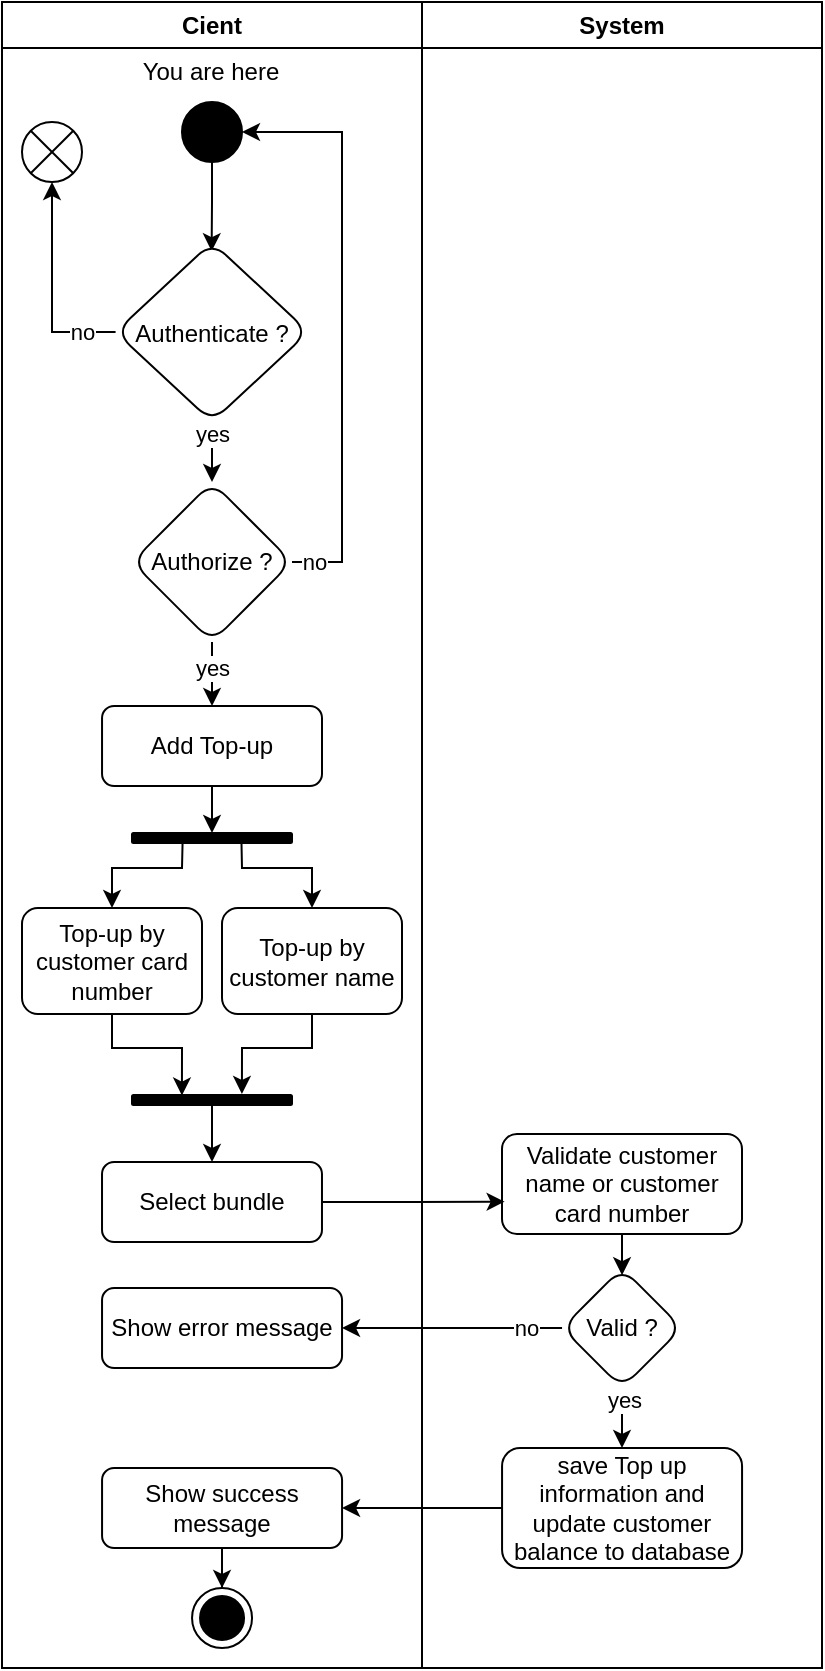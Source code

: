 <mxfile version="20.6.0" type="github" pages="3">
  <diagram id="u1040GB_vg0FGmKQEHFV" name="Page-1">
    <mxGraphModel dx="1021" dy="529" grid="1" gridSize="10" guides="1" tooltips="1" connect="1" arrows="1" fold="1" page="1" pageScale="1" pageWidth="850" pageHeight="1100" math="0" shadow="0">
      <root>
        <mxCell id="0" />
        <mxCell id="1" parent="0" />
        <mxCell id="L32mj8uIGyRKE1vUMHSN-1" value="System" style="swimlane;whiteSpace=wrap;html=1;startSize=23;" vertex="1" parent="1">
          <mxGeometry x="400" y="7" width="200" height="833" as="geometry" />
        </mxCell>
        <mxCell id="L32mj8uIGyRKE1vUMHSN-37" value="Validate customer name or customer card number" style="whiteSpace=wrap;html=1;rounded=1;" vertex="1" parent="L32mj8uIGyRKE1vUMHSN-1">
          <mxGeometry x="40" y="566" width="120" height="50" as="geometry" />
        </mxCell>
        <mxCell id="L32mj8uIGyRKE1vUMHSN-2" value="" style="endArrow=none;html=1;rounded=0;" edge="1" parent="1">
          <mxGeometry width="50" height="50" relative="1" as="geometry">
            <mxPoint x="400" y="387" as="sourcePoint" />
            <mxPoint x="400" y="57" as="targetPoint" />
          </mxGeometry>
        </mxCell>
        <mxCell id="L32mj8uIGyRKE1vUMHSN-3" style="edgeStyle=orthogonalEdgeStyle;rounded=0;orthogonalLoop=1;jettySize=auto;html=1;entryX=0.498;entryY=0.051;entryDx=0;entryDy=0;entryPerimeter=0;" edge="1" parent="1" source="L32mj8uIGyRKE1vUMHSN-4" target="L32mj8uIGyRKE1vUMHSN-9">
          <mxGeometry relative="1" as="geometry">
            <mxPoint x="295" y="122" as="targetPoint" />
          </mxGeometry>
        </mxCell>
        <mxCell id="L32mj8uIGyRKE1vUMHSN-4" value="" style="ellipse;fillColor=strokeColor;" vertex="1" parent="1">
          <mxGeometry x="280" y="57" width="30" height="30" as="geometry" />
        </mxCell>
        <mxCell id="L32mj8uIGyRKE1vUMHSN-5" style="edgeStyle=orthogonalEdgeStyle;rounded=0;orthogonalLoop=1;jettySize=auto;html=1;entryX=0.5;entryY=1;entryDx=0;entryDy=0;" edge="1" parent="1" source="L32mj8uIGyRKE1vUMHSN-9" target="L32mj8uIGyRKE1vUMHSN-10">
          <mxGeometry relative="1" as="geometry">
            <Array as="points">
              <mxPoint x="215" y="172" />
            </Array>
          </mxGeometry>
        </mxCell>
        <mxCell id="L32mj8uIGyRKE1vUMHSN-6" value="no" style="edgeLabel;html=1;align=center;verticalAlign=middle;resizable=0;points=[];" vertex="1" connectable="0" parent="L32mj8uIGyRKE1vUMHSN-5">
          <mxGeometry x="-0.583" y="-1" relative="1" as="geometry">
            <mxPoint x="5" y="1" as="offset" />
          </mxGeometry>
        </mxCell>
        <mxCell id="L32mj8uIGyRKE1vUMHSN-7" style="edgeStyle=orthogonalEdgeStyle;rounded=0;orthogonalLoop=1;jettySize=auto;html=1;" edge="1" parent="1" source="L32mj8uIGyRKE1vUMHSN-9" target="L32mj8uIGyRKE1vUMHSN-15">
          <mxGeometry relative="1" as="geometry" />
        </mxCell>
        <mxCell id="L32mj8uIGyRKE1vUMHSN-8" value="yes" style="edgeLabel;html=1;align=center;verticalAlign=middle;resizable=0;points=[];" vertex="1" connectable="0" parent="L32mj8uIGyRKE1vUMHSN-7">
          <mxGeometry x="-0.768" relative="1" as="geometry">
            <mxPoint as="offset" />
          </mxGeometry>
        </mxCell>
        <mxCell id="L32mj8uIGyRKE1vUMHSN-9" value="Authenticate ?" style="rhombus;rounded=1;" vertex="1" parent="1">
          <mxGeometry x="246.79" y="127" width="96.43" height="90" as="geometry" />
        </mxCell>
        <mxCell id="L32mj8uIGyRKE1vUMHSN-10" value="" style="shape=sumEllipse;perimeter=ellipsePerimeter;whiteSpace=wrap;html=1;backgroundOutline=1;" vertex="1" parent="1">
          <mxGeometry x="200" y="67" width="30" height="30" as="geometry" />
        </mxCell>
        <mxCell id="L32mj8uIGyRKE1vUMHSN-11" style="edgeStyle=orthogonalEdgeStyle;rounded=0;orthogonalLoop=1;jettySize=auto;html=1;entryX=1;entryY=0.5;entryDx=0;entryDy=0;" edge="1" parent="1" source="L32mj8uIGyRKE1vUMHSN-15" target="L32mj8uIGyRKE1vUMHSN-4">
          <mxGeometry relative="1" as="geometry">
            <Array as="points">
              <mxPoint x="360" y="287" />
              <mxPoint x="360" y="72" />
            </Array>
          </mxGeometry>
        </mxCell>
        <mxCell id="L32mj8uIGyRKE1vUMHSN-12" value="no" style="edgeLabel;html=1;align=center;verticalAlign=middle;resizable=0;points=[];" vertex="1" connectable="0" parent="L32mj8uIGyRKE1vUMHSN-11">
          <mxGeometry x="-0.959" y="2" relative="1" as="geometry">
            <mxPoint x="5" y="2" as="offset" />
          </mxGeometry>
        </mxCell>
        <mxCell id="L32mj8uIGyRKE1vUMHSN-13" style="edgeStyle=orthogonalEdgeStyle;rounded=0;orthogonalLoop=1;jettySize=auto;html=1;entryX=0.5;entryY=0;entryDx=0;entryDy=0;" edge="1" parent="1" source="L32mj8uIGyRKE1vUMHSN-15" target="L32mj8uIGyRKE1vUMHSN-18">
          <mxGeometry relative="1" as="geometry">
            <Array as="points">
              <mxPoint x="295" y="337" />
              <mxPoint x="295" y="337" />
            </Array>
          </mxGeometry>
        </mxCell>
        <mxCell id="L32mj8uIGyRKE1vUMHSN-14" value="yes" style="edgeLabel;html=1;align=center;verticalAlign=middle;resizable=0;points=[];" vertex="1" connectable="0" parent="L32mj8uIGyRKE1vUMHSN-13">
          <mxGeometry x="-0.212" relative="1" as="geometry">
            <mxPoint as="offset" />
          </mxGeometry>
        </mxCell>
        <mxCell id="L32mj8uIGyRKE1vUMHSN-15" value="Authorize ?" style="rhombus;whiteSpace=wrap;html=1;rounded=1;shadow=0;" vertex="1" parent="1">
          <mxGeometry x="255" y="247" width="80" height="80" as="geometry" />
        </mxCell>
        <mxCell id="L32mj8uIGyRKE1vUMHSN-16" value="You are here" style="text;html=1;strokeColor=none;fillColor=none;align=center;verticalAlign=middle;whiteSpace=wrap;rounded=0;" vertex="1" parent="1">
          <mxGeometry x="238.4" y="27" width="113.21" height="30" as="geometry" />
        </mxCell>
        <mxCell id="L32mj8uIGyRKE1vUMHSN-17" value="" style="edgeStyle=orthogonalEdgeStyle;rounded=0;orthogonalLoop=1;jettySize=auto;html=1;" edge="1" parent="1" source="L32mj8uIGyRKE1vUMHSN-18" target="L32mj8uIGyRKE1vUMHSN-35">
          <mxGeometry relative="1" as="geometry">
            <mxPoint x="294.97" y="417" as="targetPoint" />
          </mxGeometry>
        </mxCell>
        <mxCell id="L32mj8uIGyRKE1vUMHSN-18" value="Add Top-up" style="rounded=1;whiteSpace=wrap;html=1;" vertex="1" parent="1">
          <mxGeometry x="240.02" y="359" width="109.98" height="40" as="geometry" />
        </mxCell>
        <mxCell id="L32mj8uIGyRKE1vUMHSN-33" value="Cient" style="swimlane;whiteSpace=wrap;html=1;startSize=23;" vertex="1" parent="1">
          <mxGeometry x="190" y="7" width="210" height="833" as="geometry" />
        </mxCell>
        <mxCell id="L32mj8uIGyRKE1vUMHSN-35" value="" style="html=1;points=[];perimeter=orthogonalPerimeter;fillColor=strokeColor;rounded=1;shadow=0;rotation=90;" vertex="1" parent="L32mj8uIGyRKE1vUMHSN-33">
          <mxGeometry x="102.5" y="378" width="5" height="80" as="geometry" />
        </mxCell>
        <mxCell id="L32mj8uIGyRKE1vUMHSN-45" value="Top-up by customer name" style="whiteSpace=wrap;html=1;rounded=1;" vertex="1" parent="L32mj8uIGyRKE1vUMHSN-33">
          <mxGeometry x="110" y="453" width="90" height="53" as="geometry" />
        </mxCell>
        <mxCell id="L32mj8uIGyRKE1vUMHSN-47" value="Top-up by customer card number" style="whiteSpace=wrap;html=1;rounded=1;" vertex="1" parent="L32mj8uIGyRKE1vUMHSN-33">
          <mxGeometry x="10" y="453" width="90" height="53" as="geometry" />
        </mxCell>
        <mxCell id="L32mj8uIGyRKE1vUMHSN-54" style="edgeStyle=orthogonalEdgeStyle;rounded=0;sketch=0;orthogonalLoop=1;jettySize=auto;html=1;entryX=0.5;entryY=0;entryDx=0;entryDy=0;" edge="1" parent="L32mj8uIGyRKE1vUMHSN-33" source="L32mj8uIGyRKE1vUMHSN-48" target="L32mj8uIGyRKE1vUMHSN-53">
          <mxGeometry relative="1" as="geometry" />
        </mxCell>
        <mxCell id="L32mj8uIGyRKE1vUMHSN-48" value="" style="html=1;points=[];perimeter=orthogonalPerimeter;fillColor=strokeColor;rounded=1;shadow=0;rotation=90;" vertex="1" parent="L32mj8uIGyRKE1vUMHSN-33">
          <mxGeometry x="102.5" y="509" width="5" height="80" as="geometry" />
        </mxCell>
        <mxCell id="L32mj8uIGyRKE1vUMHSN-49" value="" style="endArrow=classic;html=1;rounded=0;entryX=0.5;entryY=0;entryDx=0;entryDy=0;exitX=1.023;exitY=0.684;exitDx=0;exitDy=0;exitPerimeter=0;" edge="1" parent="L32mj8uIGyRKE1vUMHSN-33" source="L32mj8uIGyRKE1vUMHSN-35" target="L32mj8uIGyRKE1vUMHSN-47">
          <mxGeometry width="50" height="50" relative="1" as="geometry">
            <mxPoint x="100" y="483" as="sourcePoint" />
            <mxPoint x="150" y="433" as="targetPoint" />
            <Array as="points">
              <mxPoint x="90" y="433" />
              <mxPoint x="55" y="433" />
            </Array>
          </mxGeometry>
        </mxCell>
        <mxCell id="L32mj8uIGyRKE1vUMHSN-50" value="" style="endArrow=classic;html=1;rounded=0;sketch=0;entryX=0.5;entryY=0;entryDx=0;entryDy=0;exitX=0.742;exitY=0.316;exitDx=0;exitDy=0;exitPerimeter=0;" edge="1" parent="L32mj8uIGyRKE1vUMHSN-33" source="L32mj8uIGyRKE1vUMHSN-35" target="L32mj8uIGyRKE1vUMHSN-45">
          <mxGeometry width="50" height="50" relative="1" as="geometry">
            <mxPoint x="100" y="483" as="sourcePoint" />
            <mxPoint x="150" y="433" as="targetPoint" />
            <Array as="points">
              <mxPoint x="120" y="433" />
              <mxPoint x="155" y="433" />
            </Array>
          </mxGeometry>
        </mxCell>
        <mxCell id="L32mj8uIGyRKE1vUMHSN-51" value="" style="endArrow=classic;html=1;rounded=0;sketch=0;entryX=0.052;entryY=0.688;entryDx=0;entryDy=0;entryPerimeter=0;exitX=0.5;exitY=1;exitDx=0;exitDy=0;" edge="1" parent="L32mj8uIGyRKE1vUMHSN-33" source="L32mj8uIGyRKE1vUMHSN-47" target="L32mj8uIGyRKE1vUMHSN-48">
          <mxGeometry width="50" height="50" relative="1" as="geometry">
            <mxPoint x="10" y="533" as="sourcePoint" />
            <mxPoint x="60" y="483" as="targetPoint" />
            <Array as="points">
              <mxPoint x="55" y="523" />
              <mxPoint x="90" y="523" />
            </Array>
          </mxGeometry>
        </mxCell>
        <mxCell id="L32mj8uIGyRKE1vUMHSN-52" value="" style="endArrow=classic;html=1;rounded=0;sketch=0;exitX=0.5;exitY=1;exitDx=0;exitDy=0;entryX=-0.106;entryY=0.313;entryDx=0;entryDy=0;entryPerimeter=0;" edge="1" parent="L32mj8uIGyRKE1vUMHSN-33" source="L32mj8uIGyRKE1vUMHSN-45" target="L32mj8uIGyRKE1vUMHSN-48">
          <mxGeometry width="50" height="50" relative="1" as="geometry">
            <mxPoint x="255" y="523" as="sourcePoint" />
            <mxPoint x="120" y="543" as="targetPoint" />
            <Array as="points">
              <mxPoint x="155" y="523" />
              <mxPoint x="120" y="523" />
            </Array>
          </mxGeometry>
        </mxCell>
        <mxCell id="L32mj8uIGyRKE1vUMHSN-53" value="Select bundle" style="rounded=1;whiteSpace=wrap;html=1;" vertex="1" parent="L32mj8uIGyRKE1vUMHSN-33">
          <mxGeometry x="50.01" y="580" width="109.98" height="40" as="geometry" />
        </mxCell>
        <mxCell id="L32mj8uIGyRKE1vUMHSN-55" style="edgeStyle=orthogonalEdgeStyle;rounded=0;sketch=0;orthogonalLoop=1;jettySize=auto;html=1;entryX=0.011;entryY=0.677;entryDx=0;entryDy=0;entryPerimeter=0;" edge="1" parent="1" source="L32mj8uIGyRKE1vUMHSN-53" target="L32mj8uIGyRKE1vUMHSN-37">
          <mxGeometry relative="1" as="geometry" />
        </mxCell>
        <mxCell id="L32mj8uIGyRKE1vUMHSN-56" value="" style="edgeStyle=orthogonalEdgeStyle;rounded=0;orthogonalLoop=1;jettySize=auto;html=1;" edge="1" parent="1" source="L32mj8uIGyRKE1vUMHSN-59" target="L32mj8uIGyRKE1vUMHSN-60">
          <mxGeometry relative="1" as="geometry" />
        </mxCell>
        <mxCell id="L32mj8uIGyRKE1vUMHSN-57" value="no" style="edgeLabel;html=1;align=center;verticalAlign=middle;resizable=0;points=[];" vertex="1" connectable="0" parent="L32mj8uIGyRKE1vUMHSN-56">
          <mxGeometry x="-0.675" relative="1" as="geometry">
            <mxPoint as="offset" />
          </mxGeometry>
        </mxCell>
        <mxCell id="L32mj8uIGyRKE1vUMHSN-58" value="" style="edgeStyle=orthogonalEdgeStyle;rounded=0;orthogonalLoop=1;jettySize=auto;html=1;" edge="1" parent="1" source="L32mj8uIGyRKE1vUMHSN-59" target="L32mj8uIGyRKE1vUMHSN-62">
          <mxGeometry relative="1" as="geometry" />
        </mxCell>
        <mxCell id="L32mj8uIGyRKE1vUMHSN-69" value="yes" style="edgeLabel;html=1;align=center;verticalAlign=middle;resizable=0;points=[];" vertex="1" connectable="0" parent="L32mj8uIGyRKE1vUMHSN-58">
          <mxGeometry x="-0.765" y="1" relative="1" as="geometry">
            <mxPoint as="offset" />
          </mxGeometry>
        </mxCell>
        <mxCell id="L32mj8uIGyRKE1vUMHSN-59" value="Valid ?" style="rhombus;whiteSpace=wrap;html=1;rounded=1;" vertex="1" parent="1">
          <mxGeometry x="470.03" y="640" width="60" height="60" as="geometry" />
        </mxCell>
        <mxCell id="L32mj8uIGyRKE1vUMHSN-60" value="Show error message" style="whiteSpace=wrap;html=1;rounded=1;" vertex="1" parent="1">
          <mxGeometry x="240.02" y="650" width="120" height="40" as="geometry" />
        </mxCell>
        <mxCell id="L32mj8uIGyRKE1vUMHSN-61" value="" style="edgeStyle=orthogonalEdgeStyle;rounded=0;orthogonalLoop=1;jettySize=auto;html=1;" edge="1" parent="1" source="L32mj8uIGyRKE1vUMHSN-62" target="L32mj8uIGyRKE1vUMHSN-64">
          <mxGeometry relative="1" as="geometry" />
        </mxCell>
        <mxCell id="L32mj8uIGyRKE1vUMHSN-62" value="save Top up information and update customer balance to database" style="whiteSpace=wrap;html=1;rounded=1;" vertex="1" parent="1">
          <mxGeometry x="440.03" y="730" width="120" height="60" as="geometry" />
        </mxCell>
        <mxCell id="L32mj8uIGyRKE1vUMHSN-63" style="edgeStyle=orthogonalEdgeStyle;rounded=0;orthogonalLoop=1;jettySize=auto;html=1;entryX=0.5;entryY=0;entryDx=0;entryDy=0;" edge="1" parent="1" source="L32mj8uIGyRKE1vUMHSN-64" target="L32mj8uIGyRKE1vUMHSN-65">
          <mxGeometry relative="1" as="geometry" />
        </mxCell>
        <mxCell id="L32mj8uIGyRKE1vUMHSN-64" value="Show success message" style="whiteSpace=wrap;html=1;rounded=1;" vertex="1" parent="1">
          <mxGeometry x="240.03" y="740" width="120" height="40" as="geometry" />
        </mxCell>
        <mxCell id="L32mj8uIGyRKE1vUMHSN-65" value="" style="ellipse;html=1;shape=endState;fillColor=strokeColor;" vertex="1" parent="1">
          <mxGeometry x="285.02" y="800" width="30" height="30" as="geometry" />
        </mxCell>
        <mxCell id="L32mj8uIGyRKE1vUMHSN-68" value="" style="edgeStyle=orthogonalEdgeStyle;rounded=0;sketch=0;orthogonalLoop=1;jettySize=auto;html=1;entryX=0.5;entryY=0.06;entryDx=0;entryDy=0;entryPerimeter=0;exitX=0.5;exitY=1;exitDx=0;exitDy=0;" edge="1" parent="1" source="L32mj8uIGyRKE1vUMHSN-37" target="L32mj8uIGyRKE1vUMHSN-59">
          <mxGeometry relative="1" as="geometry">
            <mxPoint x="500" y="630" as="sourcePoint" />
            <mxPoint x="500" y="640" as="targetPoint" />
            <Array as="points" />
          </mxGeometry>
        </mxCell>
      </root>
    </mxGraphModel>
  </diagram>
  <diagram id="8WKEXBLrCpuKLN1ayTfL" name="Page-2">
    <mxGraphModel dx="868" dy="1550" grid="1" gridSize="10" guides="1" tooltips="1" connect="1" arrows="1" fold="1" page="1" pageScale="1" pageWidth="850" pageHeight="1100" math="0" shadow="0">
      <root>
        <mxCell id="0" />
        <mxCell id="1" parent="0" />
        <mxCell id="r3QOSVzXojFrXa39fHA2-1" value="System" style="swimlane;whiteSpace=wrap;html=1;startSize=23;" vertex="1" parent="1">
          <mxGeometry x="400" y="-20" width="200" height="560" as="geometry" />
        </mxCell>
        <mxCell id="r3QOSVzXojFrXa39fHA2-2" value="Fetch individual top-up information&amp;nbsp;" style="whiteSpace=wrap;html=1;rounded=1;" vertex="1" parent="r3QOSVzXojFrXa39fHA2-1">
          <mxGeometry x="40" y="362" width="130" height="40" as="geometry" />
        </mxCell>
        <mxCell id="r3QOSVzXojFrXa39fHA2-3" value="" style="endArrow=none;html=1;rounded=0;" edge="1" parent="1">
          <mxGeometry width="50" height="50" relative="1" as="geometry">
            <mxPoint x="400.0" y="370" as="sourcePoint" />
            <mxPoint x="400.0" y="40" as="targetPoint" />
          </mxGeometry>
        </mxCell>
        <mxCell id="r3QOSVzXojFrXa39fHA2-4" style="edgeStyle=orthogonalEdgeStyle;rounded=0;orthogonalLoop=1;jettySize=auto;html=1;" edge="1" parent="1" source="r3QOSVzXojFrXa39fHA2-5">
          <mxGeometry relative="1" as="geometry">
            <mxPoint x="295.0" y="105" as="targetPoint" />
          </mxGeometry>
        </mxCell>
        <mxCell id="r3QOSVzXojFrXa39fHA2-5" value="" style="ellipse;fillColor=strokeColor;" vertex="1" parent="1">
          <mxGeometry x="280" y="40" width="30" height="30" as="geometry" />
        </mxCell>
        <mxCell id="r3QOSVzXojFrXa39fHA2-6" style="edgeStyle=orthogonalEdgeStyle;rounded=0;orthogonalLoop=1;jettySize=auto;html=1;entryX=0.5;entryY=1;entryDx=0;entryDy=0;" edge="1" parent="1" source="r3QOSVzXojFrXa39fHA2-10" target="r3QOSVzXojFrXa39fHA2-11">
          <mxGeometry relative="1" as="geometry">
            <Array as="points">
              <mxPoint x="215" y="155" />
            </Array>
          </mxGeometry>
        </mxCell>
        <mxCell id="r3QOSVzXojFrXa39fHA2-7" value="no" style="edgeLabel;html=1;align=center;verticalAlign=middle;resizable=0;points=[];" vertex="1" connectable="0" parent="r3QOSVzXojFrXa39fHA2-6">
          <mxGeometry x="-0.583" y="-1" relative="1" as="geometry">
            <mxPoint x="5" y="1" as="offset" />
          </mxGeometry>
        </mxCell>
        <mxCell id="r3QOSVzXojFrXa39fHA2-8" style="edgeStyle=orthogonalEdgeStyle;rounded=0;orthogonalLoop=1;jettySize=auto;html=1;entryX=0.5;entryY=0;entryDx=0;entryDy=0;" edge="1" parent="1" source="r3QOSVzXojFrXa39fHA2-10">
          <mxGeometry relative="1" as="geometry">
            <mxPoint x="295" y="230" as="targetPoint" />
          </mxGeometry>
        </mxCell>
        <mxCell id="r3QOSVzXojFrXa39fHA2-9" value="yes" style="edgeLabel;html=1;align=center;verticalAlign=middle;resizable=0;points=[];" vertex="1" connectable="0" parent="r3QOSVzXojFrXa39fHA2-8">
          <mxGeometry x="-0.768" relative="1" as="geometry">
            <mxPoint as="offset" />
          </mxGeometry>
        </mxCell>
        <mxCell id="r3QOSVzXojFrXa39fHA2-10" value="Authenticate ?" style="rhombus;" vertex="1" parent="1">
          <mxGeometry x="246.79" y="110" width="96.43" height="90" as="geometry" />
        </mxCell>
        <mxCell id="r3QOSVzXojFrXa39fHA2-11" value="" style="shape=sumEllipse;perimeter=ellipsePerimeter;whiteSpace=wrap;html=1;backgroundOutline=1;" vertex="1" parent="1">
          <mxGeometry x="200" y="50" width="30" height="30" as="geometry" />
        </mxCell>
        <mxCell id="r3QOSVzXojFrXa39fHA2-12" style="edgeStyle=orthogonalEdgeStyle;rounded=0;orthogonalLoop=1;jettySize=auto;html=1;entryX=1;entryY=0.5;entryDx=0;entryDy=0;" edge="1" parent="1" target="r3QOSVzXojFrXa39fHA2-5">
          <mxGeometry relative="1" as="geometry">
            <Array as="points">
              <mxPoint x="360" y="270" />
              <mxPoint x="360" y="55" />
            </Array>
            <mxPoint x="335" y="270" as="sourcePoint" />
          </mxGeometry>
        </mxCell>
        <mxCell id="r3QOSVzXojFrXa39fHA2-13" value="no" style="edgeLabel;html=1;align=center;verticalAlign=middle;resizable=0;points=[];" vertex="1" connectable="0" parent="r3QOSVzXojFrXa39fHA2-12">
          <mxGeometry x="-0.959" y="2" relative="1" as="geometry">
            <mxPoint x="5" y="2" as="offset" />
          </mxGeometry>
        </mxCell>
        <mxCell id="r3QOSVzXojFrXa39fHA2-14" style="edgeStyle=orthogonalEdgeStyle;rounded=0;orthogonalLoop=1;jettySize=auto;html=1;entryX=0.5;entryY=0;entryDx=0;entryDy=0;" edge="1" parent="1" target="r3QOSVzXojFrXa39fHA2-18">
          <mxGeometry relative="1" as="geometry">
            <Array as="points">
              <mxPoint x="295" y="320" />
              <mxPoint x="295" y="320" />
            </Array>
            <mxPoint x="295" y="310" as="sourcePoint" />
          </mxGeometry>
        </mxCell>
        <mxCell id="r3QOSVzXojFrXa39fHA2-15" value="yes" style="edgeLabel;html=1;align=center;verticalAlign=middle;resizable=0;points=[];" vertex="1" connectable="0" parent="r3QOSVzXojFrXa39fHA2-14">
          <mxGeometry x="-0.212" relative="1" as="geometry">
            <mxPoint as="offset" />
          </mxGeometry>
        </mxCell>
        <mxCell id="r3QOSVzXojFrXa39fHA2-16" value="You are here" style="text;html=1;strokeColor=none;fillColor=none;align=center;verticalAlign=middle;whiteSpace=wrap;rounded=0;" vertex="1" parent="1">
          <mxGeometry x="238.4" y="10" width="113.21" height="30" as="geometry" />
        </mxCell>
        <mxCell id="r3QOSVzXojFrXa39fHA2-17" style="edgeStyle=orthogonalEdgeStyle;rounded=0;orthogonalLoop=1;jettySize=auto;html=1;entryX=0;entryY=0.5;entryDx=0;entryDy=0;" edge="1" parent="1" source="r3QOSVzXojFrXa39fHA2-18" target="r3QOSVzXojFrXa39fHA2-2">
          <mxGeometry relative="1" as="geometry">
            <mxPoint x="375" y="362" as="targetPoint" />
          </mxGeometry>
        </mxCell>
        <mxCell id="r3QOSVzXojFrXa39fHA2-18" value="View&amp;nbsp; top-up" style="rounded=1;whiteSpace=wrap;html=1;" vertex="1" parent="1">
          <mxGeometry x="240.02" y="342" width="109.98" height="40" as="geometry" />
        </mxCell>
        <mxCell id="r3QOSVzXojFrXa39fHA2-19" value="Cient" style="swimlane;whiteSpace=wrap;html=1;startSize=23;" vertex="1" parent="1">
          <mxGeometry x="190" y="-20" width="210" height="560" as="geometry" />
        </mxCell>
        <mxCell id="r3QOSVzXojFrXa39fHA2-20" value="Display top-up information" style="whiteSpace=wrap;html=1;rounded=1;" vertex="1" parent="r3QOSVzXojFrXa39fHA2-19">
          <mxGeometry x="48" y="440" width="120" height="40" as="geometry" />
        </mxCell>
        <mxCell id="r3QOSVzXojFrXa39fHA2-22" style="edgeStyle=orthogonalEdgeStyle;rounded=0;orthogonalLoop=1;jettySize=auto;html=1;entryX=0.5;entryY=0;entryDx=0;entryDy=0;exitX=0.5;exitY=1;exitDx=0;exitDy=0;" edge="1" parent="r3QOSVzXojFrXa39fHA2-19" source="r3QOSVzXojFrXa39fHA2-20" target="r3QOSVzXojFrXa39fHA2-24">
          <mxGeometry relative="1" as="geometry">
            <mxPoint x="130" y="580" as="sourcePoint" />
          </mxGeometry>
        </mxCell>
        <mxCell id="r3QOSVzXojFrXa39fHA2-24" value="" style="ellipse;html=1;shape=endState;fillColor=strokeColor;" vertex="1" parent="r3QOSVzXojFrXa39fHA2-19">
          <mxGeometry x="93" y="520" width="30" height="30" as="geometry" />
        </mxCell>
        <mxCell id="r3QOSVzXojFrXa39fHA2-29" value="Authorize ?" style="rhombus;whiteSpace=wrap;html=1;rounded=1;" vertex="1" parent="1">
          <mxGeometry x="255.79" y="230" width="80" height="80" as="geometry" />
        </mxCell>
        <mxCell id="r3QOSVzXojFrXa39fHA2-30" style="edgeStyle=orthogonalEdgeStyle;rounded=0;orthogonalLoop=1;jettySize=auto;html=1;entryX=0.5;entryY=0;entryDx=0;entryDy=0;" edge="1" parent="1" source="r3QOSVzXojFrXa39fHA2-2" target="r3QOSVzXojFrXa39fHA2-20">
          <mxGeometry relative="1" as="geometry">
            <Array as="points">
              <mxPoint x="500" y="400" />
              <mxPoint x="298" y="400" />
            </Array>
          </mxGeometry>
        </mxCell>
      </root>
    </mxGraphModel>
  </diagram>
  <diagram id="zOL6v_8nKxXpewARgPNc" name="Page-3">
    <mxGraphModel dx="868" dy="450" grid="1" gridSize="10" guides="1" tooltips="1" connect="1" arrows="1" fold="1" page="1" pageScale="1" pageWidth="850" pageHeight="1100" math="0" shadow="0">
      <root>
        <mxCell id="0" />
        <mxCell id="1" parent="0" />
      </root>
    </mxGraphModel>
  </diagram>
</mxfile>
